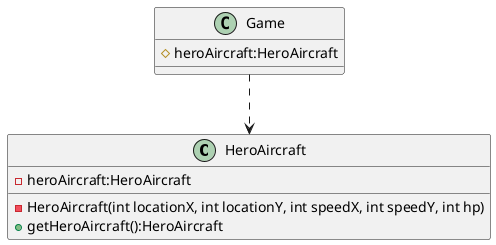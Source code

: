@startuml

class HeroAircraft {
    - heroAircraft:HeroAircraft
    - HeroAircraft(int locationX, int locationY, int speedX, int speedY, int hp)
    + getHeroAircraft():HeroAircraft
}
class Game {
    # heroAircraft:HeroAircraft
}

Game ..> HeroAircraft
@enduml